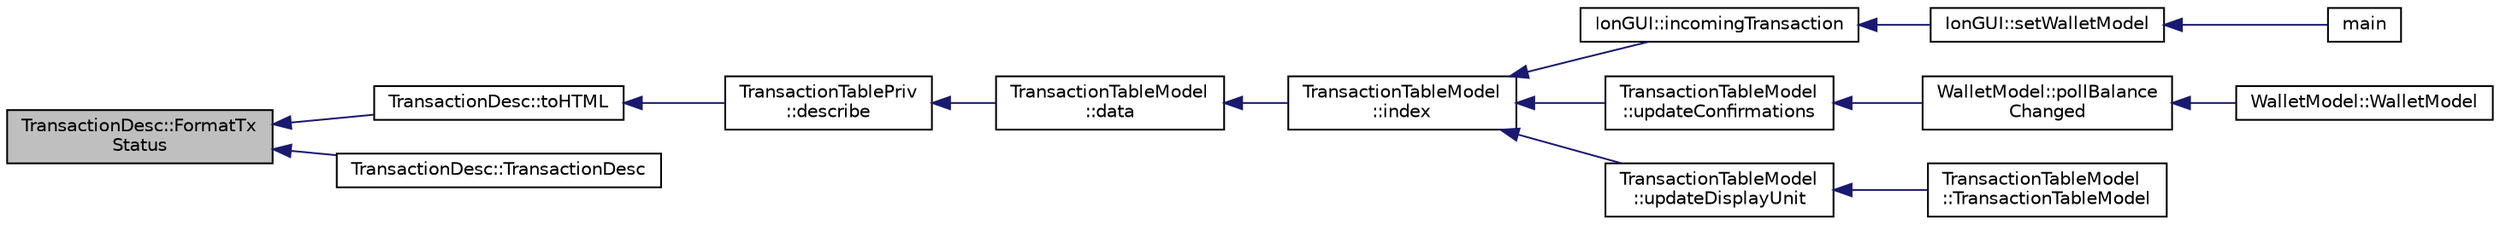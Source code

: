 digraph "TransactionDesc::FormatTxStatus"
{
  edge [fontname="Helvetica",fontsize="10",labelfontname="Helvetica",labelfontsize="10"];
  node [fontname="Helvetica",fontsize="10",shape=record];
  rankdir="LR";
  Node28 [label="TransactionDesc::FormatTx\lStatus",height=0.2,width=0.4,color="black", fillcolor="grey75", style="filled", fontcolor="black"];
  Node28 -> Node29 [dir="back",color="midnightblue",fontsize="10",style="solid",fontname="Helvetica"];
  Node29 [label="TransactionDesc::toHTML",height=0.2,width=0.4,color="black", fillcolor="white", style="filled",URL="$d4/da9/class_transaction_desc.html#ab7c9dbb2048aae121dd9d75df86e64f4"];
  Node29 -> Node30 [dir="back",color="midnightblue",fontsize="10",style="solid",fontname="Helvetica"];
  Node30 [label="TransactionTablePriv\l::describe",height=0.2,width=0.4,color="black", fillcolor="white", style="filled",URL="$d2/ddb/class_transaction_table_priv.html#ab08d44e16bf6dd95b5b83959b3013780"];
  Node30 -> Node31 [dir="back",color="midnightblue",fontsize="10",style="solid",fontname="Helvetica"];
  Node31 [label="TransactionTableModel\l::data",height=0.2,width=0.4,color="black", fillcolor="white", style="filled",URL="$d7/dfe/class_transaction_table_model.html#a02173c31b6014bff182e320217e30e10"];
  Node31 -> Node32 [dir="back",color="midnightblue",fontsize="10",style="solid",fontname="Helvetica"];
  Node32 [label="TransactionTableModel\l::index",height=0.2,width=0.4,color="black", fillcolor="white", style="filled",URL="$d7/dfe/class_transaction_table_model.html#af3a9a49314f80268a77a704f7f028905"];
  Node32 -> Node33 [dir="back",color="midnightblue",fontsize="10",style="solid",fontname="Helvetica"];
  Node33 [label="IonGUI::incomingTransaction",height=0.2,width=0.4,color="black", fillcolor="white", style="filled",URL="$dc/d0b/class_ion_g_u_i.html#acdb78c5d98fb4528bd0e9f5b9c5ad048",tooltip="Show incoming transaction notification for new transactions. "];
  Node33 -> Node34 [dir="back",color="midnightblue",fontsize="10",style="solid",fontname="Helvetica"];
  Node34 [label="IonGUI::setWalletModel",height=0.2,width=0.4,color="black", fillcolor="white", style="filled",URL="$dc/d0b/class_ion_g_u_i.html#a37f87db65498b036d387c705a749c45d",tooltip="Set the wallet model. "];
  Node34 -> Node35 [dir="back",color="midnightblue",fontsize="10",style="solid",fontname="Helvetica"];
  Node35 [label="main",height=0.2,width=0.4,color="black", fillcolor="white", style="filled",URL="$d5/d2d/ion_8cpp.html#a0ddf1224851353fc92bfbff6f499fa97"];
  Node32 -> Node36 [dir="back",color="midnightblue",fontsize="10",style="solid",fontname="Helvetica"];
  Node36 [label="TransactionTableModel\l::updateConfirmations",height=0.2,width=0.4,color="black", fillcolor="white", style="filled",URL="$d7/dfe/class_transaction_table_model.html#a5899d9eda6465bfb16d2846b6459567e"];
  Node36 -> Node37 [dir="back",color="midnightblue",fontsize="10",style="solid",fontname="Helvetica"];
  Node37 [label="WalletModel::pollBalance\lChanged",height=0.2,width=0.4,color="black", fillcolor="white", style="filled",URL="$d4/d27/class_wallet_model.html#a51469b2d95cfd4bc0a14ee456fca7b95"];
  Node37 -> Node38 [dir="back",color="midnightblue",fontsize="10",style="solid",fontname="Helvetica"];
  Node38 [label="WalletModel::WalletModel",height=0.2,width=0.4,color="black", fillcolor="white", style="filled",URL="$d4/d27/class_wallet_model.html#af50d9654d2f20e4e4f0789dcb64ad6b1"];
  Node32 -> Node39 [dir="back",color="midnightblue",fontsize="10",style="solid",fontname="Helvetica"];
  Node39 [label="TransactionTableModel\l::updateDisplayUnit",height=0.2,width=0.4,color="black", fillcolor="white", style="filled",URL="$d7/dfe/class_transaction_table_model.html#a8b73ff7d72ec2dd69790bc61bbe8575e"];
  Node39 -> Node40 [dir="back",color="midnightblue",fontsize="10",style="solid",fontname="Helvetica"];
  Node40 [label="TransactionTableModel\l::TransactionTableModel",height=0.2,width=0.4,color="black", fillcolor="white", style="filled",URL="$d7/dfe/class_transaction_table_model.html#a6c10b7cab9804eee6df9e049a978dc62"];
  Node28 -> Node41 [dir="back",color="midnightblue",fontsize="10",style="solid",fontname="Helvetica"];
  Node41 [label="TransactionDesc::TransactionDesc",height=0.2,width=0.4,color="black", fillcolor="white", style="filled",URL="$d4/da9/class_transaction_desc.html#a609692b1f24bc1e990f00fad38bf6932"];
}
